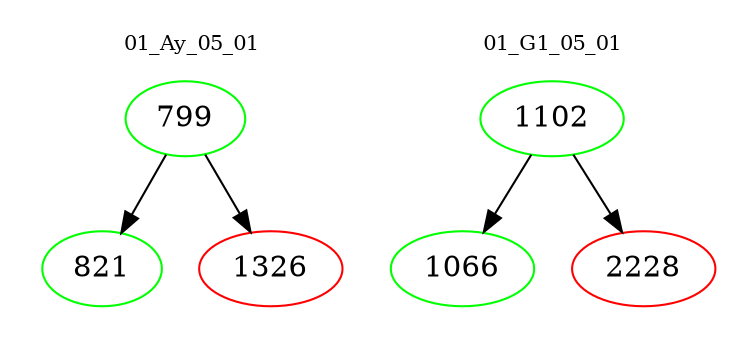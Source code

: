digraph{
subgraph cluster_0 {
color = white
label = "01_Ay_05_01";
fontsize=10;
T0_799 [label="799", color="green"]
T0_799 -> T0_821 [color="black"]
T0_821 [label="821", color="green"]
T0_799 -> T0_1326 [color="black"]
T0_1326 [label="1326", color="red"]
}
subgraph cluster_1 {
color = white
label = "01_G1_05_01";
fontsize=10;
T1_1102 [label="1102", color="green"]
T1_1102 -> T1_1066 [color="black"]
T1_1066 [label="1066", color="green"]
T1_1102 -> T1_2228 [color="black"]
T1_2228 [label="2228", color="red"]
}
}
